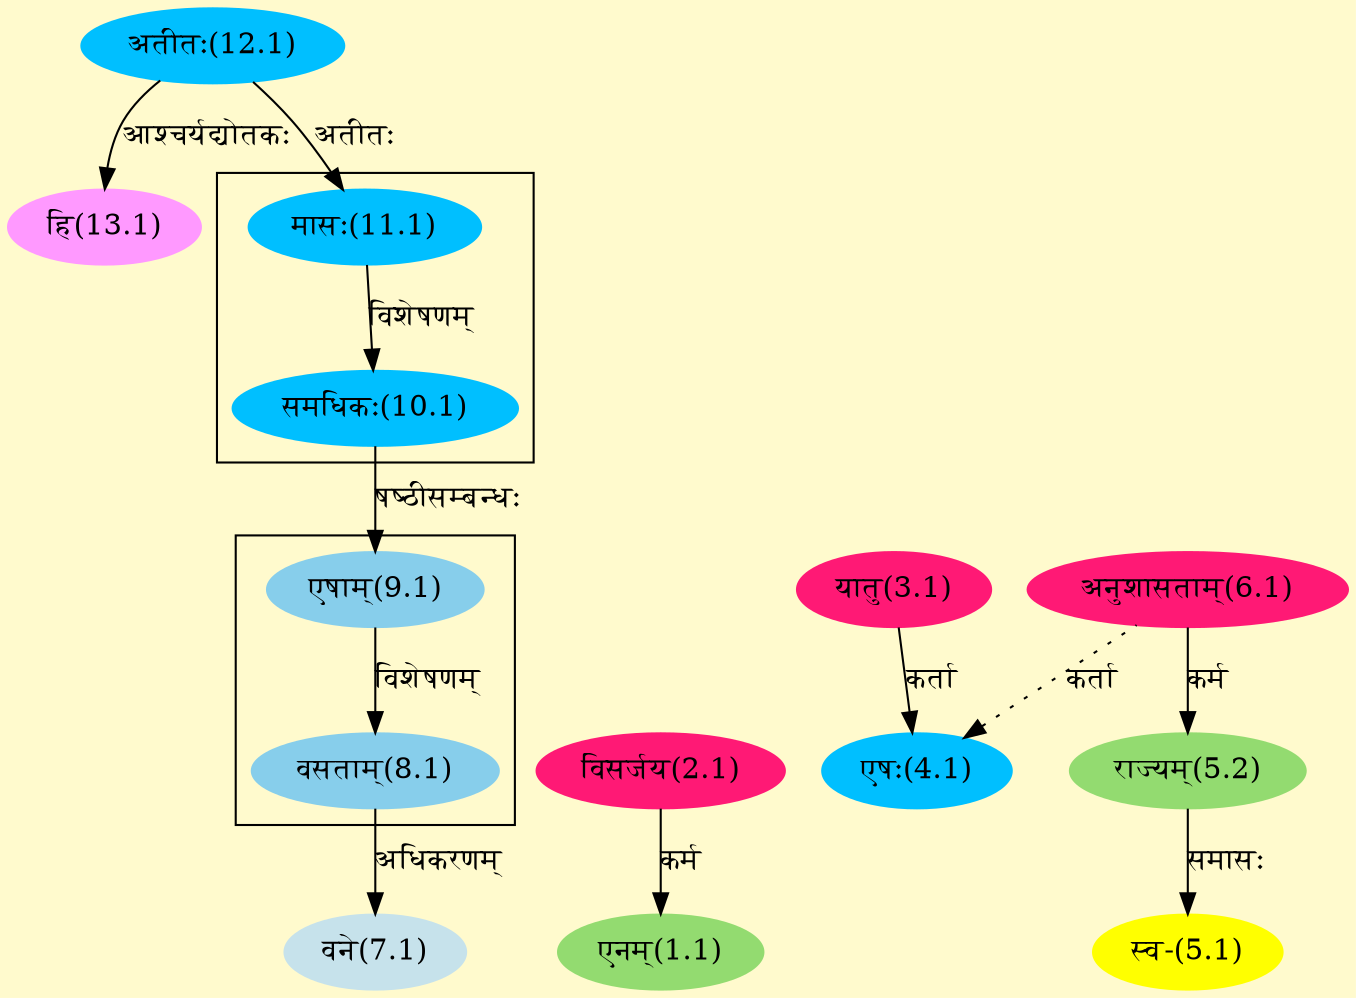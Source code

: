 digraph G{
rankdir=BT;
 compound=true;
 bgcolor="lemonchiffon1";

subgraph cluster_1{
Node8_1 [style=filled, color="#87CEEB" label = "वसताम्(8.1)"]
Node9_1 [style=filled, color="#87CEEB" label = "एषाम्(9.1)"]

}

subgraph cluster_2{
Node10_1 [style=filled, color="#00BFFF" label = "समधिकः(10.1)"]
Node11_1 [style=filled, color="#00BFFF" label = "मासः(11.1)"]

}
Node1_1 [style=filled, color="#93DB70" label = "एनम्(1.1)"]
Node2_1 [style=filled, color="#FF1975" label = "विसर्जय(2.1)"]
Node [style=filled, color="" label = "()"]
Node3_1 [style=filled, color="#FF1975" label = "यातु(3.1)"]
Node4_1 [style=filled, color="#00BFFF" label = "एषः(4.1)"]
Node6_1 [style=filled, color="#FF1975" label = "अनुशासताम्(6.1)"]
Node5_1 [style=filled, color="#FFFF00" label = "स्व-(5.1)"]
Node5_2 [style=filled, color="#93DB70" label = "राज्यम्(5.2)"]
Node7_1 [style=filled, color="#C6E2EB" label = "वने(7.1)"]
Node8_1 [style=filled, color="#87CEEB" label = "वसताम्(8.1)"]
Node9_1 [style=filled, color="#87CEEB" label = "एषाम्(9.1)"]
Node10_1 [style=filled, color="#00BFFF" label = "समधिकः(10.1)"]
Node11_1 [style=filled, color="#00BFFF" label = "मासः(11.1)"]
Node12_1 [style=filled, color="#00BFFF" label = "अतीतः(12.1)"]
Node13_1 [style=filled, color="#FF99FF" label = "हि(13.1)"]
/* Start of Relations section */

Node1_1 -> Node2_1 [  label="कर्म"  dir="back" ]
Node4_1 -> Node3_1 [  label="कर्ता"  dir="back" ]
Node4_1 -> Node6_1 [ style=dotted label="कर्ता"  dir="back" ]
Node5_1 -> Node5_2 [  label="समासः"  dir="back" ]
Node5_2 -> Node6_1 [  label="कर्म"  dir="back" ]
Node7_1 -> Node8_1 [  label="अधिकरणम्"  dir="back" ]
Node8_1 -> Node9_1 [  label="विशेषणम्"  dir="back" ]
Node9_1 -> Node10_1 [  label="षष्ठीसम्बन्धः"  dir="back" ]
Node10_1 -> Node11_1 [  label="विशेषणम्"  dir="back" ]
Node11_1 -> Node12_1 [  label="अतीतः"  dir="back" ]
Node13_1 -> Node12_1 [  label="आश्चर्यद्योतकः"  dir="back" ]
}
